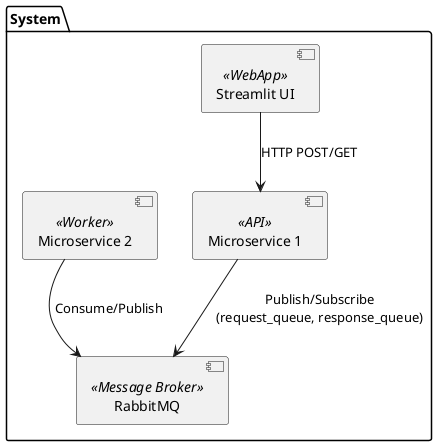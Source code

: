@startuml
package "System" {
  [Streamlit UI] <<WebApp>>
  [Microservice 1] <<API>>
  [Microservice 2] <<Worker>>
  [RabbitMQ] <<Message Broker>>
}

[Streamlit UI] --> [Microservice 1] : HTTP POST/GET
[Microservice 1] --> [RabbitMQ] : Publish/Subscribe\n(request_queue, response_queue)
[Microservice 2] --> [RabbitMQ] : Consume/Publish

@enduml
